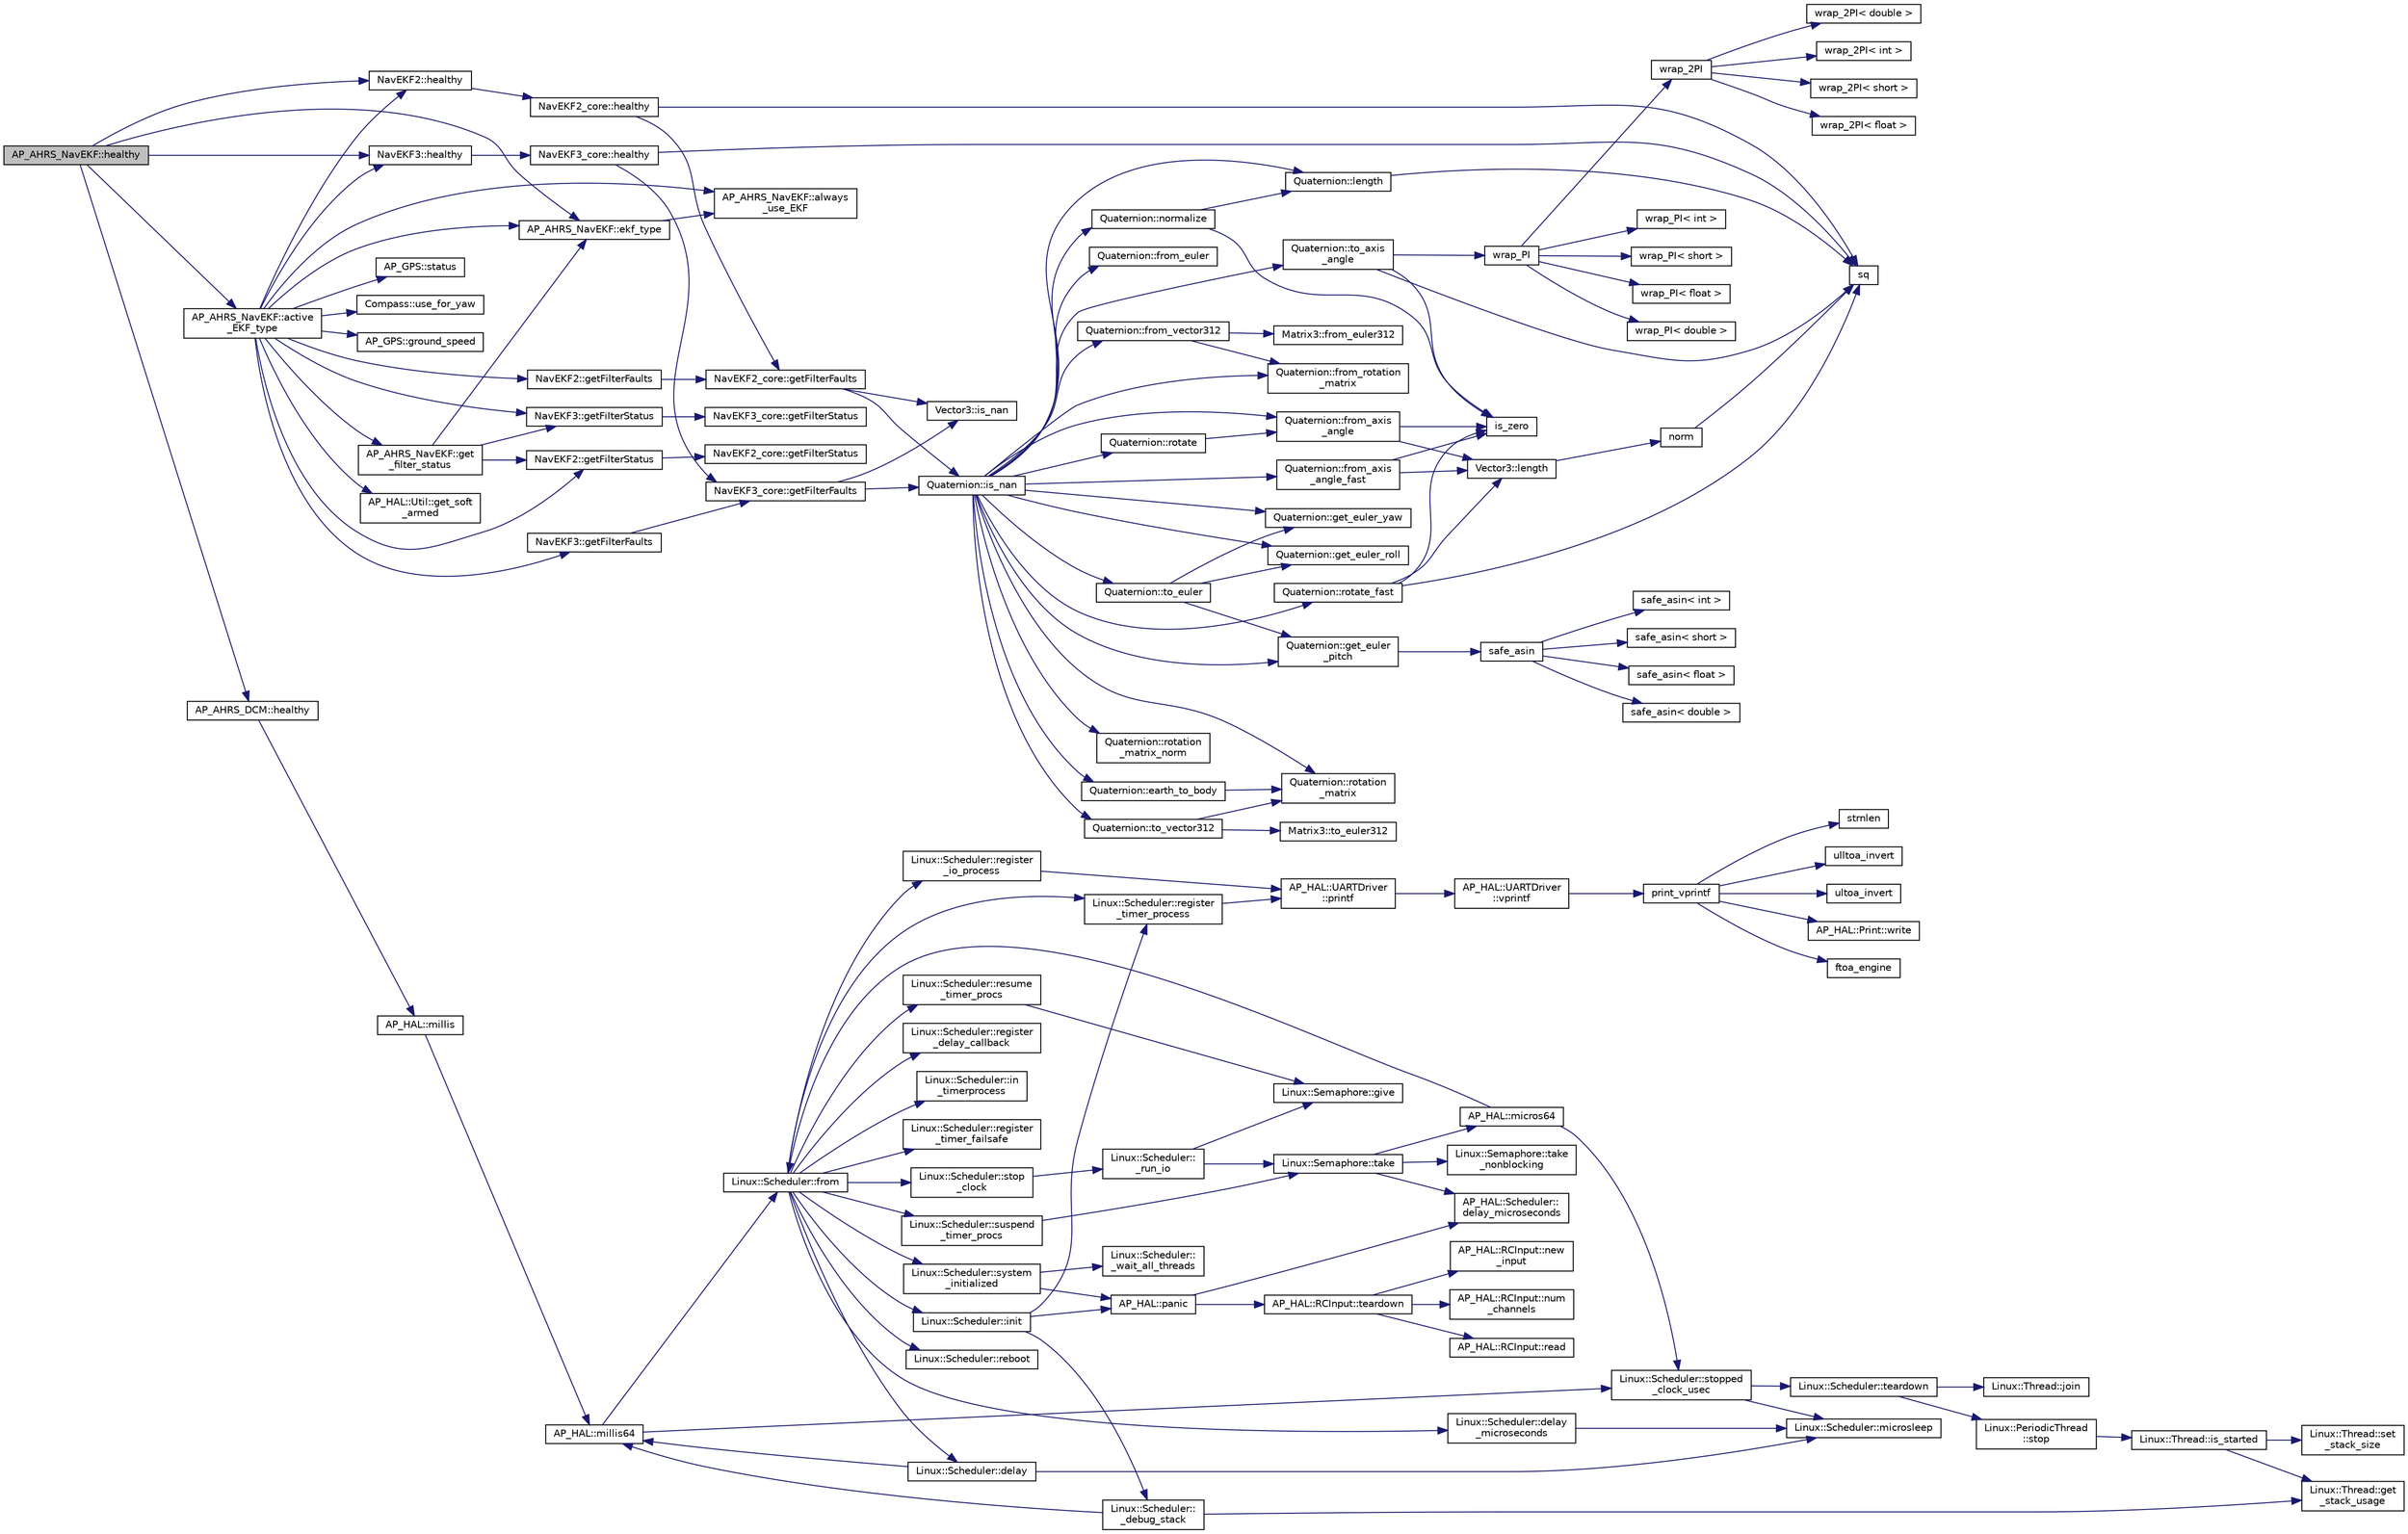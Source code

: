 digraph "AP_AHRS_NavEKF::healthy"
{
 // INTERACTIVE_SVG=YES
  edge [fontname="Helvetica",fontsize="10",labelfontname="Helvetica",labelfontsize="10"];
  node [fontname="Helvetica",fontsize="10",shape=record];
  rankdir="LR";
  Node1 [label="AP_AHRS_NavEKF::healthy",height=0.2,width=0.4,color="black", fillcolor="grey75", style="filled", fontcolor="black"];
  Node1 -> Node2 [color="midnightblue",fontsize="10",style="solid",fontname="Helvetica"];
  Node2 [label="AP_AHRS_NavEKF::ekf_type",height=0.2,width=0.4,color="black", fillcolor="white", style="filled",URL="$classAP__AHRS__NavEKF.html#a2421598bfc909c228709f99347a5fcea"];
  Node2 -> Node3 [color="midnightblue",fontsize="10",style="solid",fontname="Helvetica"];
  Node3 [label="AP_AHRS_NavEKF::always\l_use_EKF",height=0.2,width=0.4,color="black", fillcolor="white", style="filled",URL="$classAP__AHRS__NavEKF.html#a9af775a381a41ff78ac75a06ba7b1a05"];
  Node1 -> Node4 [color="midnightblue",fontsize="10",style="solid",fontname="Helvetica"];
  Node4 [label="AP_AHRS_DCM::healthy",height=0.2,width=0.4,color="black", fillcolor="white", style="filled",URL="$classAP__AHRS__DCM.html#a50ca17cf76c4755fedaade39874765bb"];
  Node4 -> Node5 [color="midnightblue",fontsize="10",style="solid",fontname="Helvetica"];
  Node5 [label="AP_HAL::millis",height=0.2,width=0.4,color="black", fillcolor="white", style="filled",URL="$namespaceAP__HAL.html#a77dffbb18891996280308e21316ec186"];
  Node5 -> Node6 [color="midnightblue",fontsize="10",style="solid",fontname="Helvetica"];
  Node6 [label="AP_HAL::millis64",height=0.2,width=0.4,color="black", fillcolor="white", style="filled",URL="$namespaceAP__HAL.html#a59336c5fceaf28a76d1df1581a87a25d"];
  Node6 -> Node7 [color="midnightblue",fontsize="10",style="solid",fontname="Helvetica"];
  Node7 [label="Linux::Scheduler::from",height=0.2,width=0.4,color="black", fillcolor="white", style="filled",URL="$classLinux_1_1Scheduler.html#a53ecaae0fdc72f85bd57c4b0cff93653"];
  Node7 -> Node8 [color="midnightblue",fontsize="10",style="solid",fontname="Helvetica"];
  Node8 [label="Linux::Scheduler::init",height=0.2,width=0.4,color="black", fillcolor="white", style="filled",URL="$classLinux_1_1Scheduler.html#a3d77c332e051c28c83fb07757e7100bd"];
  Node8 -> Node9 [color="midnightblue",fontsize="10",style="solid",fontname="Helvetica"];
  Node9 [label="AP_HAL::panic",height=0.2,width=0.4,color="black", fillcolor="white", style="filled",URL="$namespaceAP__HAL.html#a71832f03d849a0c088f04fc98d3c8143"];
  Node9 -> Node10 [color="midnightblue",fontsize="10",style="solid",fontname="Helvetica"];
  Node10 [label="AP_HAL::RCInput::teardown",height=0.2,width=0.4,color="black", fillcolor="white", style="filled",URL="$classAP__HAL_1_1RCInput.html#a2bea13d38f2b9ae8bf5193a3a69f0a31"];
  Node10 -> Node11 [color="midnightblue",fontsize="10",style="solid",fontname="Helvetica"];
  Node11 [label="AP_HAL::RCInput::new\l_input",height=0.2,width=0.4,color="black", fillcolor="white", style="filled",URL="$classAP__HAL_1_1RCInput.html#aee1fade33080edef83dd7db0fad0f7da"];
  Node10 -> Node12 [color="midnightblue",fontsize="10",style="solid",fontname="Helvetica"];
  Node12 [label="AP_HAL::RCInput::num\l_channels",height=0.2,width=0.4,color="black", fillcolor="white", style="filled",URL="$classAP__HAL_1_1RCInput.html#ae55f959c6115c1f41783af3a2b6c4fcd"];
  Node10 -> Node13 [color="midnightblue",fontsize="10",style="solid",fontname="Helvetica"];
  Node13 [label="AP_HAL::RCInput::read",height=0.2,width=0.4,color="black", fillcolor="white", style="filled",URL="$classAP__HAL_1_1RCInput.html#a078fd7e6d2e6a899009ec674a8e03498"];
  Node9 -> Node14 [color="midnightblue",fontsize="10",style="solid",fontname="Helvetica"];
  Node14 [label="AP_HAL::Scheduler::\ldelay_microseconds",height=0.2,width=0.4,color="black", fillcolor="white", style="filled",URL="$classAP__HAL_1_1Scheduler.html#a78c4f1b1f192ac1c99544b6cc8f099b0"];
  Node8 -> Node15 [color="midnightblue",fontsize="10",style="solid",fontname="Helvetica"];
  Node15 [label="Linux::Scheduler::register\l_timer_process",height=0.2,width=0.4,color="black", fillcolor="white", style="filled",URL="$classLinux_1_1Scheduler.html#a02a34a123dfebaf360f7010745e1e646"];
  Node15 -> Node16 [color="midnightblue",fontsize="10",style="solid",fontname="Helvetica"];
  Node16 [label="AP_HAL::UARTDriver\l::printf",height=0.2,width=0.4,color="black", fillcolor="white", style="filled",URL="$classAP__HAL_1_1UARTDriver.html#a6ceedc792594e59fc7d80b39a435f027"];
  Node16 -> Node17 [color="midnightblue",fontsize="10",style="solid",fontname="Helvetica"];
  Node17 [label="AP_HAL::UARTDriver\l::vprintf",height=0.2,width=0.4,color="black", fillcolor="white", style="filled",URL="$classAP__HAL_1_1UARTDriver.html#aa8abfb6d6641299472c29ac1edde559f"];
  Node17 -> Node18 [color="midnightblue",fontsize="10",style="solid",fontname="Helvetica"];
  Node18 [label="print_vprintf",height=0.2,width=0.4,color="black", fillcolor="white", style="filled",URL="$print__vprintf_8cpp.html#a1534eaeab54696df96975b56d9f49212"];
  Node18 -> Node19 [color="midnightblue",fontsize="10",style="solid",fontname="Helvetica"];
  Node19 [label="AP_HAL::Print::write",height=0.2,width=0.4,color="black", fillcolor="white", style="filled",URL="$classAP__HAL_1_1Print.html#acc65391952a43334f8f5c9bef341f501"];
  Node18 -> Node20 [color="midnightblue",fontsize="10",style="solid",fontname="Helvetica"];
  Node20 [label="ftoa_engine",height=0.2,width=0.4,color="black", fillcolor="white", style="filled",URL="$ftoa__engine_8cpp.html#a1c28234da8f20b43c85890d4bb452947"];
  Node18 -> Node21 [color="midnightblue",fontsize="10",style="solid",fontname="Helvetica"];
  Node21 [label="strnlen",height=0.2,width=0.4,color="black", fillcolor="white", style="filled",URL="$replace_8cpp.html#a880bcc7b85a09e6254691bebd5344b51"];
  Node18 -> Node22 [color="midnightblue",fontsize="10",style="solid",fontname="Helvetica"];
  Node22 [label="ulltoa_invert",height=0.2,width=0.4,color="black", fillcolor="white", style="filled",URL="$utoa__invert_8cpp.html#a34926f552460b47c414ec4d83b32815c"];
  Node18 -> Node23 [color="midnightblue",fontsize="10",style="solid",fontname="Helvetica"];
  Node23 [label="ultoa_invert",height=0.2,width=0.4,color="black", fillcolor="white", style="filled",URL="$utoa__invert_8cpp.html#a5d99bba8e697c1e11da489d88fca8559"];
  Node8 -> Node24 [color="midnightblue",fontsize="10",style="solid",fontname="Helvetica"];
  Node24 [label="Linux::Scheduler::\l_debug_stack",height=0.2,width=0.4,color="black", fillcolor="white", style="filled",URL="$classLinux_1_1Scheduler.html#a163eb7b285c95b1b1d036fc61d723910"];
  Node24 -> Node6 [color="midnightblue",fontsize="10",style="solid",fontname="Helvetica"];
  Node24 -> Node25 [color="midnightblue",fontsize="10",style="solid",fontname="Helvetica"];
  Node25 [label="Linux::Thread::get\l_stack_usage",height=0.2,width=0.4,color="black", fillcolor="white", style="filled",URL="$classLinux_1_1Thread.html#a6884970a0811ae21953c57fb98aa6e96"];
  Node7 -> Node26 [color="midnightblue",fontsize="10",style="solid",fontname="Helvetica"];
  Node26 [label="Linux::Scheduler::delay",height=0.2,width=0.4,color="black", fillcolor="white", style="filled",URL="$classLinux_1_1Scheduler.html#a14f3239ecbb9889823b20dc9de655c2f"];
  Node26 -> Node6 [color="midnightblue",fontsize="10",style="solid",fontname="Helvetica"];
  Node26 -> Node27 [color="midnightblue",fontsize="10",style="solid",fontname="Helvetica"];
  Node27 [label="Linux::Scheduler::microsleep",height=0.2,width=0.4,color="black", fillcolor="white", style="filled",URL="$classLinux_1_1Scheduler.html#a647872aff158b510c56862f51f951538"];
  Node7 -> Node28 [color="midnightblue",fontsize="10",style="solid",fontname="Helvetica"];
  Node28 [label="Linux::Scheduler::delay\l_microseconds",height=0.2,width=0.4,color="black", fillcolor="white", style="filled",URL="$classLinux_1_1Scheduler.html#a4cffd5bcba0175bf49c7aa75ff3bf09a"];
  Node28 -> Node27 [color="midnightblue",fontsize="10",style="solid",fontname="Helvetica"];
  Node7 -> Node29 [color="midnightblue",fontsize="10",style="solid",fontname="Helvetica"];
  Node29 [label="Linux::Scheduler::register\l_delay_callback",height=0.2,width=0.4,color="black", fillcolor="white", style="filled",URL="$classLinux_1_1Scheduler.html#a5cb50b637d5fd3e5f9220bc23db0fb3f"];
  Node7 -> Node15 [color="midnightblue",fontsize="10",style="solid",fontname="Helvetica"];
  Node7 -> Node30 [color="midnightblue",fontsize="10",style="solid",fontname="Helvetica"];
  Node30 [label="Linux::Scheduler::register\l_io_process",height=0.2,width=0.4,color="black", fillcolor="white", style="filled",URL="$classLinux_1_1Scheduler.html#aa2be97cb8686d72cc322fb38f69a940c"];
  Node30 -> Node16 [color="midnightblue",fontsize="10",style="solid",fontname="Helvetica"];
  Node7 -> Node31 [color="midnightblue",fontsize="10",style="solid",fontname="Helvetica"];
  Node31 [label="Linux::Scheduler::suspend\l_timer_procs",height=0.2,width=0.4,color="black", fillcolor="white", style="filled",URL="$classLinux_1_1Scheduler.html#abba967d02c28cb0b16a7cebbff9bc6d6"];
  Node31 -> Node32 [color="midnightblue",fontsize="10",style="solid",fontname="Helvetica"];
  Node32 [label="Linux::Semaphore::take",height=0.2,width=0.4,color="black", fillcolor="white", style="filled",URL="$classLinux_1_1Semaphore.html#afc4c8706abb7e68aa4001ea372dc614e"];
  Node32 -> Node33 [color="midnightblue",fontsize="10",style="solid",fontname="Helvetica"];
  Node33 [label="Linux::Semaphore::take\l_nonblocking",height=0.2,width=0.4,color="black", fillcolor="white", style="filled",URL="$classLinux_1_1Semaphore.html#a561b4f40f3a76335f1a686c2aed526f9"];
  Node32 -> Node34 [color="midnightblue",fontsize="10",style="solid",fontname="Helvetica"];
  Node34 [label="AP_HAL::micros64",height=0.2,width=0.4,color="black", fillcolor="white", style="filled",URL="$namespaceAP__HAL.html#a7aa0ce7625c9680e30ff4a99940907a5"];
  Node34 -> Node7 [color="midnightblue",fontsize="10",style="solid",fontname="Helvetica"];
  Node34 -> Node35 [color="midnightblue",fontsize="10",style="solid",fontname="Helvetica"];
  Node35 [label="Linux::Scheduler::stopped\l_clock_usec",height=0.2,width=0.4,color="black", fillcolor="white", style="filled",URL="$classLinux_1_1Scheduler.html#a682b4c34f330f66db5ab4aa5d96e13f9"];
  Node35 -> Node27 [color="midnightblue",fontsize="10",style="solid",fontname="Helvetica"];
  Node35 -> Node36 [color="midnightblue",fontsize="10",style="solid",fontname="Helvetica"];
  Node36 [label="Linux::Scheduler::teardown",height=0.2,width=0.4,color="black", fillcolor="white", style="filled",URL="$classLinux_1_1Scheduler.html#ab373a83d818679432520ea881044b2a7"];
  Node36 -> Node37 [color="midnightblue",fontsize="10",style="solid",fontname="Helvetica"];
  Node37 [label="Linux::PeriodicThread\l::stop",height=0.2,width=0.4,color="black", fillcolor="white", style="filled",URL="$classLinux_1_1PeriodicThread.html#a136aaf6e713f63b246fc4a2905e6e9a1"];
  Node37 -> Node38 [color="midnightblue",fontsize="10",style="solid",fontname="Helvetica"];
  Node38 [label="Linux::Thread::is_started",height=0.2,width=0.4,color="black", fillcolor="white", style="filled",URL="$classLinux_1_1Thread.html#a240d7b48a9a8eb43638f67295a1819e5"];
  Node38 -> Node25 [color="midnightblue",fontsize="10",style="solid",fontname="Helvetica"];
  Node38 -> Node39 [color="midnightblue",fontsize="10",style="solid",fontname="Helvetica"];
  Node39 [label="Linux::Thread::set\l_stack_size",height=0.2,width=0.4,color="black", fillcolor="white", style="filled",URL="$classLinux_1_1Thread.html#a8d3282b714faaf68eae534e9276419f0"];
  Node36 -> Node40 [color="midnightblue",fontsize="10",style="solid",fontname="Helvetica"];
  Node40 [label="Linux::Thread::join",height=0.2,width=0.4,color="black", fillcolor="white", style="filled",URL="$classLinux_1_1Thread.html#a32b7d184279634922e2f3b23b584fbcd"];
  Node32 -> Node14 [color="midnightblue",fontsize="10",style="solid",fontname="Helvetica"];
  Node7 -> Node41 [color="midnightblue",fontsize="10",style="solid",fontname="Helvetica"];
  Node41 [label="Linux::Scheduler::resume\l_timer_procs",height=0.2,width=0.4,color="black", fillcolor="white", style="filled",URL="$classLinux_1_1Scheduler.html#aee4e701b92cb4721c4de1bfcdcded70c"];
  Node41 -> Node42 [color="midnightblue",fontsize="10",style="solid",fontname="Helvetica"];
  Node42 [label="Linux::Semaphore::give",height=0.2,width=0.4,color="black", fillcolor="white", style="filled",URL="$classLinux_1_1Semaphore.html#a216f91636f64b57b59d43ef64af91624"];
  Node7 -> Node43 [color="midnightblue",fontsize="10",style="solid",fontname="Helvetica"];
  Node43 [label="Linux::Scheduler::in\l_timerprocess",height=0.2,width=0.4,color="black", fillcolor="white", style="filled",URL="$classLinux_1_1Scheduler.html#af23753e7c6bfa97553db215a64235455"];
  Node7 -> Node44 [color="midnightblue",fontsize="10",style="solid",fontname="Helvetica"];
  Node44 [label="Linux::Scheduler::register\l_timer_failsafe",height=0.2,width=0.4,color="black", fillcolor="white", style="filled",URL="$classLinux_1_1Scheduler.html#ac193459e3575c7a0588fdc72250c2044"];
  Node7 -> Node45 [color="midnightblue",fontsize="10",style="solid",fontname="Helvetica"];
  Node45 [label="Linux::Scheduler::system\l_initialized",height=0.2,width=0.4,color="black", fillcolor="white", style="filled",URL="$classLinux_1_1Scheduler.html#ad6070a7ee637adf5101b1e6b6efbf8f6"];
  Node45 -> Node9 [color="midnightblue",fontsize="10",style="solid",fontname="Helvetica"];
  Node45 -> Node46 [color="midnightblue",fontsize="10",style="solid",fontname="Helvetica"];
  Node46 [label="Linux::Scheduler::\l_wait_all_threads",height=0.2,width=0.4,color="black", fillcolor="white", style="filled",URL="$classLinux_1_1Scheduler.html#ac52c8da3f1f4fd79c50bd64379daf399"];
  Node7 -> Node47 [color="midnightblue",fontsize="10",style="solid",fontname="Helvetica"];
  Node47 [label="Linux::Scheduler::reboot",height=0.2,width=0.4,color="black", fillcolor="white", style="filled",URL="$classLinux_1_1Scheduler.html#ae72cfa66c849ffd882ef518c35c71e69"];
  Node7 -> Node48 [color="midnightblue",fontsize="10",style="solid",fontname="Helvetica"];
  Node48 [label="Linux::Scheduler::stop\l_clock",height=0.2,width=0.4,color="black", fillcolor="white", style="filled",URL="$classLinux_1_1Scheduler.html#a392aebafcdfe9a812e4db4b7a9dcce9c"];
  Node48 -> Node49 [color="midnightblue",fontsize="10",style="solid",fontname="Helvetica"];
  Node49 [label="Linux::Scheduler::\l_run_io",height=0.2,width=0.4,color="black", fillcolor="white", style="filled",URL="$classLinux_1_1Scheduler.html#a70b024d7d0886bf47b46cc3ee310d638"];
  Node49 -> Node32 [color="midnightblue",fontsize="10",style="solid",fontname="Helvetica"];
  Node49 -> Node42 [color="midnightblue",fontsize="10",style="solid",fontname="Helvetica"];
  Node6 -> Node35 [color="midnightblue",fontsize="10",style="solid",fontname="Helvetica"];
  Node1 -> Node50 [color="midnightblue",fontsize="10",style="solid",fontname="Helvetica"];
  Node50 [label="NavEKF2::healthy",height=0.2,width=0.4,color="black", fillcolor="white", style="filled",URL="$classNavEKF2.html#a5c1568f765f303138e9caa8441034bb5"];
  Node50 -> Node51 [color="midnightblue",fontsize="10",style="solid",fontname="Helvetica"];
  Node51 [label="NavEKF2_core::healthy",height=0.2,width=0.4,color="black", fillcolor="white", style="filled",URL="$classNavEKF2__core.html#a8d067b6e795bb3781dbed07d35bf21cc"];
  Node51 -> Node52 [color="midnightblue",fontsize="10",style="solid",fontname="Helvetica"];
  Node52 [label="NavEKF2_core::getFilterFaults",height=0.2,width=0.4,color="black", fillcolor="white", style="filled",URL="$classNavEKF2__core.html#a279e8116bbf537d4c1bb9e82370898a1"];
  Node52 -> Node53 [color="midnightblue",fontsize="10",style="solid",fontname="Helvetica"];
  Node53 [label="Quaternion::is_nan",height=0.2,width=0.4,color="black", fillcolor="white", style="filled",URL="$classQuaternion.html#aa3036ce97bb5a7394a2d65edecd8f1ab"];
  Node53 -> Node54 [color="midnightblue",fontsize="10",style="solid",fontname="Helvetica"];
  Node54 [label="Quaternion::rotation\l_matrix",height=0.2,width=0.4,color="black", fillcolor="white", style="filled",URL="$classQuaternion.html#afb7132c9c69a984a40be950a17effeaa"];
  Node53 -> Node55 [color="midnightblue",fontsize="10",style="solid",fontname="Helvetica"];
  Node55 [label="Quaternion::rotation\l_matrix_norm",height=0.2,width=0.4,color="black", fillcolor="white", style="filled",URL="$classQuaternion.html#a6eb039e1550ddd16c5a7c8ebb3554683"];
  Node53 -> Node56 [color="midnightblue",fontsize="10",style="solid",fontname="Helvetica"];
  Node56 [label="Quaternion::from_rotation\l_matrix",height=0.2,width=0.4,color="black", fillcolor="white", style="filled",URL="$classQuaternion.html#a5ee01ee833114be6181887d0dcfb33b1"];
  Node53 -> Node57 [color="midnightblue",fontsize="10",style="solid",fontname="Helvetica"];
  Node57 [label="Quaternion::earth_to_body",height=0.2,width=0.4,color="black", fillcolor="white", style="filled",URL="$classQuaternion.html#a20c1310cb43b19ab1fdcbde038d1e508"];
  Node57 -> Node54 [color="midnightblue",fontsize="10",style="solid",fontname="Helvetica"];
  Node53 -> Node58 [color="midnightblue",fontsize="10",style="solid",fontname="Helvetica"];
  Node58 [label="Quaternion::from_euler",height=0.2,width=0.4,color="black", fillcolor="white", style="filled",URL="$classQuaternion.html#aff2d2d3d1c5937523df8357deae4eeab"];
  Node53 -> Node59 [color="midnightblue",fontsize="10",style="solid",fontname="Helvetica"];
  Node59 [label="Quaternion::from_vector312",height=0.2,width=0.4,color="black", fillcolor="white", style="filled",URL="$classQuaternion.html#aeef32cfe233988d2b1b2f09e33263875"];
  Node59 -> Node60 [color="midnightblue",fontsize="10",style="solid",fontname="Helvetica"];
  Node60 [label="Matrix3::from_euler312",height=0.2,width=0.4,color="black", fillcolor="white", style="filled",URL="$classMatrix3.html#ac40446799dccb00a1a0098decf876d7b"];
  Node59 -> Node56 [color="midnightblue",fontsize="10",style="solid",fontname="Helvetica"];
  Node53 -> Node61 [color="midnightblue",fontsize="10",style="solid",fontname="Helvetica"];
  Node61 [label="Quaternion::to_axis\l_angle",height=0.2,width=0.4,color="black", fillcolor="white", style="filled",URL="$classQuaternion.html#aa4262462e1c1217fd3bd97b6421dd318"];
  Node61 -> Node62 [color="midnightblue",fontsize="10",style="solid",fontname="Helvetica"];
  Node62 [label="sq",height=0.2,width=0.4,color="black", fillcolor="white", style="filled",URL="$AP__Math_8h.html#a0375e3d67fd3911cacee5c3e1408c0f2"];
  Node61 -> Node63 [color="midnightblue",fontsize="10",style="solid",fontname="Helvetica"];
  Node63 [label="is_zero",height=0.2,width=0.4,color="black", fillcolor="white", style="filled",URL="$AP__Math_8h.html#a2a12cce483e9b870da70d30406d82c60"];
  Node61 -> Node64 [color="midnightblue",fontsize="10",style="solid",fontname="Helvetica"];
  Node64 [label="wrap_PI",height=0.2,width=0.4,color="black", fillcolor="white", style="filled",URL="$AP__Math_8cpp.html#a21d0562d7b23dd9f04bc30a3611cc577"];
  Node64 -> Node65 [color="midnightblue",fontsize="10",style="solid",fontname="Helvetica"];
  Node65 [label="wrap_2PI",height=0.2,width=0.4,color="black", fillcolor="white", style="filled",URL="$AP__Math_8cpp.html#aa66b7eae8d7e99247c6a2b3d2b5c7b8d"];
  Node65 -> Node66 [color="midnightblue",fontsize="10",style="solid",fontname="Helvetica"];
  Node66 [label="wrap_2PI\< int \>",height=0.2,width=0.4,color="black", fillcolor="white", style="filled",URL="$AP__Math_8cpp.html#a50a4ded454375642e1944882b01a1ae5"];
  Node65 -> Node67 [color="midnightblue",fontsize="10",style="solid",fontname="Helvetica"];
  Node67 [label="wrap_2PI\< short \>",height=0.2,width=0.4,color="black", fillcolor="white", style="filled",URL="$AP__Math_8cpp.html#aaf8ce7d4f9e3837bdbd5aac6545b4000"];
  Node65 -> Node68 [color="midnightblue",fontsize="10",style="solid",fontname="Helvetica"];
  Node68 [label="wrap_2PI\< float \>",height=0.2,width=0.4,color="black", fillcolor="white", style="filled",URL="$AP__Math_8cpp.html#a7182302503c136742396e3057b680dc7"];
  Node65 -> Node69 [color="midnightblue",fontsize="10",style="solid",fontname="Helvetica"];
  Node69 [label="wrap_2PI\< double \>",height=0.2,width=0.4,color="black", fillcolor="white", style="filled",URL="$AP__Math_8cpp.html#a0b4be48e39c65e97084146b9f1d22c00"];
  Node64 -> Node70 [color="midnightblue",fontsize="10",style="solid",fontname="Helvetica"];
  Node70 [label="wrap_PI\< int \>",height=0.2,width=0.4,color="black", fillcolor="white", style="filled",URL="$AP__Math_8cpp.html#a044023fcfa899d449f5a219ca7596ca4"];
  Node64 -> Node71 [color="midnightblue",fontsize="10",style="solid",fontname="Helvetica"];
  Node71 [label="wrap_PI\< short \>",height=0.2,width=0.4,color="black", fillcolor="white", style="filled",URL="$AP__Math_8cpp.html#ad0041912c2965b653fa9cf6854e47bc8"];
  Node64 -> Node72 [color="midnightblue",fontsize="10",style="solid",fontname="Helvetica"];
  Node72 [label="wrap_PI\< float \>",height=0.2,width=0.4,color="black", fillcolor="white", style="filled",URL="$AP__Math_8cpp.html#a789e7d40c173a1fab6560d1b61609952"];
  Node64 -> Node73 [color="midnightblue",fontsize="10",style="solid",fontname="Helvetica"];
  Node73 [label="wrap_PI\< double \>",height=0.2,width=0.4,color="black", fillcolor="white", style="filled",URL="$AP__Math_8cpp.html#a66b3a8191d62a34f4d673d5c62d8d1cf"];
  Node53 -> Node74 [color="midnightblue",fontsize="10",style="solid",fontname="Helvetica"];
  Node74 [label="Quaternion::from_axis\l_angle",height=0.2,width=0.4,color="black", fillcolor="white", style="filled",URL="$classQuaternion.html#a6c21fe33378aa16a33cba869ba4af5dc"];
  Node74 -> Node75 [color="midnightblue",fontsize="10",style="solid",fontname="Helvetica"];
  Node75 [label="Vector3::length",height=0.2,width=0.4,color="black", fillcolor="white", style="filled",URL="$classVector3.html#ac1fd5514e368a1e1c2d13f71eda18345"];
  Node75 -> Node76 [color="midnightblue",fontsize="10",style="solid",fontname="Helvetica"];
  Node76 [label="norm",height=0.2,width=0.4,color="black", fillcolor="white", style="filled",URL="$AP__Math_8h.html#adc76d4a5e5c9ae8cb7ab17b55c40d636"];
  Node76 -> Node62 [color="midnightblue",fontsize="10",style="solid",fontname="Helvetica"];
  Node74 -> Node63 [color="midnightblue",fontsize="10",style="solid",fontname="Helvetica"];
  Node53 -> Node77 [color="midnightblue",fontsize="10",style="solid",fontname="Helvetica"];
  Node77 [label="Quaternion::rotate",height=0.2,width=0.4,color="black", fillcolor="white", style="filled",URL="$classQuaternion.html#aad078c52b4d7e9221963199f0dd075df"];
  Node77 -> Node74 [color="midnightblue",fontsize="10",style="solid",fontname="Helvetica"];
  Node53 -> Node78 [color="midnightblue",fontsize="10",style="solid",fontname="Helvetica"];
  Node78 [label="Quaternion::from_axis\l_angle_fast",height=0.2,width=0.4,color="black", fillcolor="white", style="filled",URL="$classQuaternion.html#ade8a1797e25cc72e0b0520e075f9fb44"];
  Node78 -> Node75 [color="midnightblue",fontsize="10",style="solid",fontname="Helvetica"];
  Node78 -> Node63 [color="midnightblue",fontsize="10",style="solid",fontname="Helvetica"];
  Node53 -> Node79 [color="midnightblue",fontsize="10",style="solid",fontname="Helvetica"];
  Node79 [label="Quaternion::rotate_fast",height=0.2,width=0.4,color="black", fillcolor="white", style="filled",URL="$classQuaternion.html#a9ec53ab1613347e4ab60db39fd917e3e"];
  Node79 -> Node75 [color="midnightblue",fontsize="10",style="solid",fontname="Helvetica"];
  Node79 -> Node63 [color="midnightblue",fontsize="10",style="solid",fontname="Helvetica"];
  Node79 -> Node62 [color="midnightblue",fontsize="10",style="solid",fontname="Helvetica"];
  Node53 -> Node80 [color="midnightblue",fontsize="10",style="solid",fontname="Helvetica"];
  Node80 [label="Quaternion::get_euler_roll",height=0.2,width=0.4,color="black", fillcolor="white", style="filled",URL="$classQuaternion.html#a9ae6c42349ddc744022a4a1cf7868eb0"];
  Node53 -> Node81 [color="midnightblue",fontsize="10",style="solid",fontname="Helvetica"];
  Node81 [label="Quaternion::get_euler\l_pitch",height=0.2,width=0.4,color="black", fillcolor="white", style="filled",URL="$classQuaternion.html#a0bfe50c332309932cd833b83f6524e5f"];
  Node81 -> Node82 [color="midnightblue",fontsize="10",style="solid",fontname="Helvetica"];
  Node82 [label="safe_asin",height=0.2,width=0.4,color="black", fillcolor="white", style="filled",URL="$AP__Math_8cpp.html#a3370ada2588e54722319d65e00d8545c"];
  Node82 -> Node83 [color="midnightblue",fontsize="10",style="solid",fontname="Helvetica"];
  Node83 [label="safe_asin\< int \>",height=0.2,width=0.4,color="black", fillcolor="white", style="filled",URL="$AP__Math_8cpp.html#acde8e5813f30717986b84509948bf530"];
  Node82 -> Node84 [color="midnightblue",fontsize="10",style="solid",fontname="Helvetica"];
  Node84 [label="safe_asin\< short \>",height=0.2,width=0.4,color="black", fillcolor="white", style="filled",URL="$AP__Math_8cpp.html#a6baeda4985886aba9f6d5d5008ac2b10"];
  Node82 -> Node85 [color="midnightblue",fontsize="10",style="solid",fontname="Helvetica"];
  Node85 [label="safe_asin\< float \>",height=0.2,width=0.4,color="black", fillcolor="white", style="filled",URL="$AP__Math_8cpp.html#a48612e903b0ef12fa5653056a6d5b3f7"];
  Node82 -> Node86 [color="midnightblue",fontsize="10",style="solid",fontname="Helvetica"];
  Node86 [label="safe_asin\< double \>",height=0.2,width=0.4,color="black", fillcolor="white", style="filled",URL="$AP__Math_8cpp.html#a9f2aae5b5adb09329c1a64b433d148dd"];
  Node53 -> Node87 [color="midnightblue",fontsize="10",style="solid",fontname="Helvetica"];
  Node87 [label="Quaternion::get_euler_yaw",height=0.2,width=0.4,color="black", fillcolor="white", style="filled",URL="$classQuaternion.html#a35c2a1030832728574363ed8655da625"];
  Node53 -> Node88 [color="midnightblue",fontsize="10",style="solid",fontname="Helvetica"];
  Node88 [label="Quaternion::to_euler",height=0.2,width=0.4,color="black", fillcolor="white", style="filled",URL="$classQuaternion.html#ab3049efa36b211699ca03ea53970f0fd"];
  Node88 -> Node80 [color="midnightblue",fontsize="10",style="solid",fontname="Helvetica"];
  Node88 -> Node81 [color="midnightblue",fontsize="10",style="solid",fontname="Helvetica"];
  Node88 -> Node87 [color="midnightblue",fontsize="10",style="solid",fontname="Helvetica"];
  Node53 -> Node89 [color="midnightblue",fontsize="10",style="solid",fontname="Helvetica"];
  Node89 [label="Quaternion::to_vector312",height=0.2,width=0.4,color="black", fillcolor="white", style="filled",URL="$classQuaternion.html#a00c34e96c45fd01df6d7fa63900ad420"];
  Node89 -> Node54 [color="midnightblue",fontsize="10",style="solid",fontname="Helvetica"];
  Node89 -> Node90 [color="midnightblue",fontsize="10",style="solid",fontname="Helvetica"];
  Node90 [label="Matrix3::to_euler312",height=0.2,width=0.4,color="black", fillcolor="white", style="filled",URL="$classMatrix3.html#abd9cba5416890b2470e3e0f44c314c2a"];
  Node53 -> Node91 [color="midnightblue",fontsize="10",style="solid",fontname="Helvetica"];
  Node91 [label="Quaternion::length",height=0.2,width=0.4,color="black", fillcolor="white", style="filled",URL="$classQuaternion.html#a6f5e82dd828c59392a3133d6d5877f39"];
  Node91 -> Node62 [color="midnightblue",fontsize="10",style="solid",fontname="Helvetica"];
  Node53 -> Node92 [color="midnightblue",fontsize="10",style="solid",fontname="Helvetica"];
  Node92 [label="Quaternion::normalize",height=0.2,width=0.4,color="black", fillcolor="white", style="filled",URL="$classQuaternion.html#a48e6bafb249c895ed25f29dc9170e11e"];
  Node92 -> Node91 [color="midnightblue",fontsize="10",style="solid",fontname="Helvetica"];
  Node92 -> Node63 [color="midnightblue",fontsize="10",style="solid",fontname="Helvetica"];
  Node52 -> Node93 [color="midnightblue",fontsize="10",style="solid",fontname="Helvetica"];
  Node93 [label="Vector3::is_nan",height=0.2,width=0.4,color="black", fillcolor="white", style="filled",URL="$classVector3.html#a076ee3d40e645623b54650cca5ae6df7"];
  Node51 -> Node62 [color="midnightblue",fontsize="10",style="solid",fontname="Helvetica"];
  Node1 -> Node94 [color="midnightblue",fontsize="10",style="solid",fontname="Helvetica"];
  Node94 [label="AP_AHRS_NavEKF::active\l_EKF_type",height=0.2,width=0.4,color="black", fillcolor="white", style="filled",URL="$classAP__AHRS__NavEKF.html#ac849e412241650c1161a3fec6c1fa822"];
  Node94 -> Node2 [color="midnightblue",fontsize="10",style="solid",fontname="Helvetica"];
  Node94 -> Node3 [color="midnightblue",fontsize="10",style="solid",fontname="Helvetica"];
  Node94 -> Node95 [color="midnightblue",fontsize="10",style="solid",fontname="Helvetica"];
  Node95 [label="NavEKF2::getFilterFaults",height=0.2,width=0.4,color="black", fillcolor="white", style="filled",URL="$classNavEKF2.html#a5487438f423c678c7c380afec90bd110"];
  Node95 -> Node52 [color="midnightblue",fontsize="10",style="solid",fontname="Helvetica"];
  Node94 -> Node50 [color="midnightblue",fontsize="10",style="solid",fontname="Helvetica"];
  Node94 -> Node96 [color="midnightblue",fontsize="10",style="solid",fontname="Helvetica"];
  Node96 [label="NavEKF3::getFilterFaults",height=0.2,width=0.4,color="black", fillcolor="white", style="filled",URL="$classNavEKF3.html#ad2466a8eea8f7b300e82f619a92991ec"];
  Node96 -> Node97 [color="midnightblue",fontsize="10",style="solid",fontname="Helvetica"];
  Node97 [label="NavEKF3_core::getFilterFaults",height=0.2,width=0.4,color="black", fillcolor="white", style="filled",URL="$classNavEKF3__core.html#af15e01e75ed73bba80d2a7ea3c657d78"];
  Node97 -> Node53 [color="midnightblue",fontsize="10",style="solid",fontname="Helvetica"];
  Node97 -> Node93 [color="midnightblue",fontsize="10",style="solid",fontname="Helvetica"];
  Node94 -> Node98 [color="midnightblue",fontsize="10",style="solid",fontname="Helvetica"];
  Node98 [label="NavEKF3::healthy",height=0.2,width=0.4,color="black", fillcolor="white", style="filled",URL="$classNavEKF3.html#ae9e97719ab375aefed4ef75d9c79e95c"];
  Node98 -> Node99 [color="midnightblue",fontsize="10",style="solid",fontname="Helvetica"];
  Node99 [label="NavEKF3_core::healthy",height=0.2,width=0.4,color="black", fillcolor="white", style="filled",URL="$classNavEKF3__core.html#a92795bcfec55e7c1e206741b990ddf19"];
  Node99 -> Node97 [color="midnightblue",fontsize="10",style="solid",fontname="Helvetica"];
  Node99 -> Node62 [color="midnightblue",fontsize="10",style="solid",fontname="Helvetica"];
  Node94 -> Node100 [color="midnightblue",fontsize="10",style="solid",fontname="Helvetica"];
  Node100 [label="AP_HAL::Util::get_soft\l_armed",height=0.2,width=0.4,color="black", fillcolor="white", style="filled",URL="$classAP__HAL_1_1Util.html#a973ee89f8eee7af3a4d2a3eb700cbf3c"];
  Node94 -> Node101 [color="midnightblue",fontsize="10",style="solid",fontname="Helvetica"];
  Node101 [label="NavEKF2::getFilterStatus",height=0.2,width=0.4,color="black", fillcolor="white", style="filled",URL="$classNavEKF2.html#a6610c805914973387b9f6d50546ad9f9"];
  Node101 -> Node102 [color="midnightblue",fontsize="10",style="solid",fontname="Helvetica"];
  Node102 [label="NavEKF2_core::getFilterStatus",height=0.2,width=0.4,color="black", fillcolor="white", style="filled",URL="$classNavEKF2__core.html#ad4f2ea16a720f6c68299e37ccfb95b3b"];
  Node94 -> Node103 [color="midnightblue",fontsize="10",style="solid",fontname="Helvetica"];
  Node103 [label="NavEKF3::getFilterStatus",height=0.2,width=0.4,color="black", fillcolor="white", style="filled",URL="$classNavEKF3.html#ac19838ae04bfbd54df0d748aa7938fac"];
  Node103 -> Node104 [color="midnightblue",fontsize="10",style="solid",fontname="Helvetica"];
  Node104 [label="NavEKF3_core::getFilterStatus",height=0.2,width=0.4,color="black", fillcolor="white", style="filled",URL="$classNavEKF3__core.html#a1fe7232615a791a704b22c40eb651f31"];
  Node94 -> Node105 [color="midnightblue",fontsize="10",style="solid",fontname="Helvetica"];
  Node105 [label="AP_AHRS_NavEKF::get\l_filter_status",height=0.2,width=0.4,color="black", fillcolor="white", style="filled",URL="$classAP__AHRS__NavEKF.html#a0d4f9485f699fb106ce321d0cf50b16c"];
  Node105 -> Node2 [color="midnightblue",fontsize="10",style="solid",fontname="Helvetica"];
  Node105 -> Node101 [color="midnightblue",fontsize="10",style="solid",fontname="Helvetica"];
  Node105 -> Node103 [color="midnightblue",fontsize="10",style="solid",fontname="Helvetica"];
  Node94 -> Node106 [color="midnightblue",fontsize="10",style="solid",fontname="Helvetica"];
  Node106 [label="AP_GPS::status",height=0.2,width=0.4,color="black", fillcolor="white", style="filled",URL="$classAP__GPS.html#a9093c8cf1d5a78ccd8677229bb314d37",tooltip="Query GPS status. "];
  Node94 -> Node107 [color="midnightblue",fontsize="10",style="solid",fontname="Helvetica"];
  Node107 [label="Compass::use_for_yaw",height=0.2,width=0.4,color="black", fillcolor="white", style="filled",URL="$classCompass.html#a97437729a583cd900e4dd1d6d84a4a0e",tooltip="return true if the compass should be used for yaw calculations "];
  Node94 -> Node108 [color="midnightblue",fontsize="10",style="solid",fontname="Helvetica"];
  Node108 [label="AP_GPS::ground_speed",height=0.2,width=0.4,color="black", fillcolor="white", style="filled",URL="$classAP__GPS.html#a426041563da447ec6e9cde1926a88fdb"];
  Node1 -> Node98 [color="midnightblue",fontsize="10",style="solid",fontname="Helvetica"];
}
